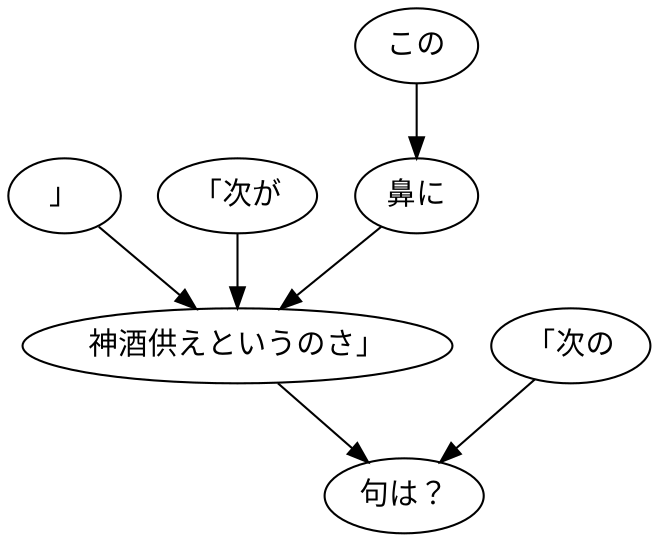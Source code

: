 digraph graph1955 {
	node0 [label="」"];
	node1 [label="「次が"];
	node2 [label="この"];
	node3 [label="鼻に"];
	node4 [label="神酒供えというのさ」"];
	node5 [label="「次の"];
	node6 [label="句は？"];
	node0 -> node4;
	node1 -> node4;
	node2 -> node3;
	node3 -> node4;
	node4 -> node6;
	node5 -> node6;
}
